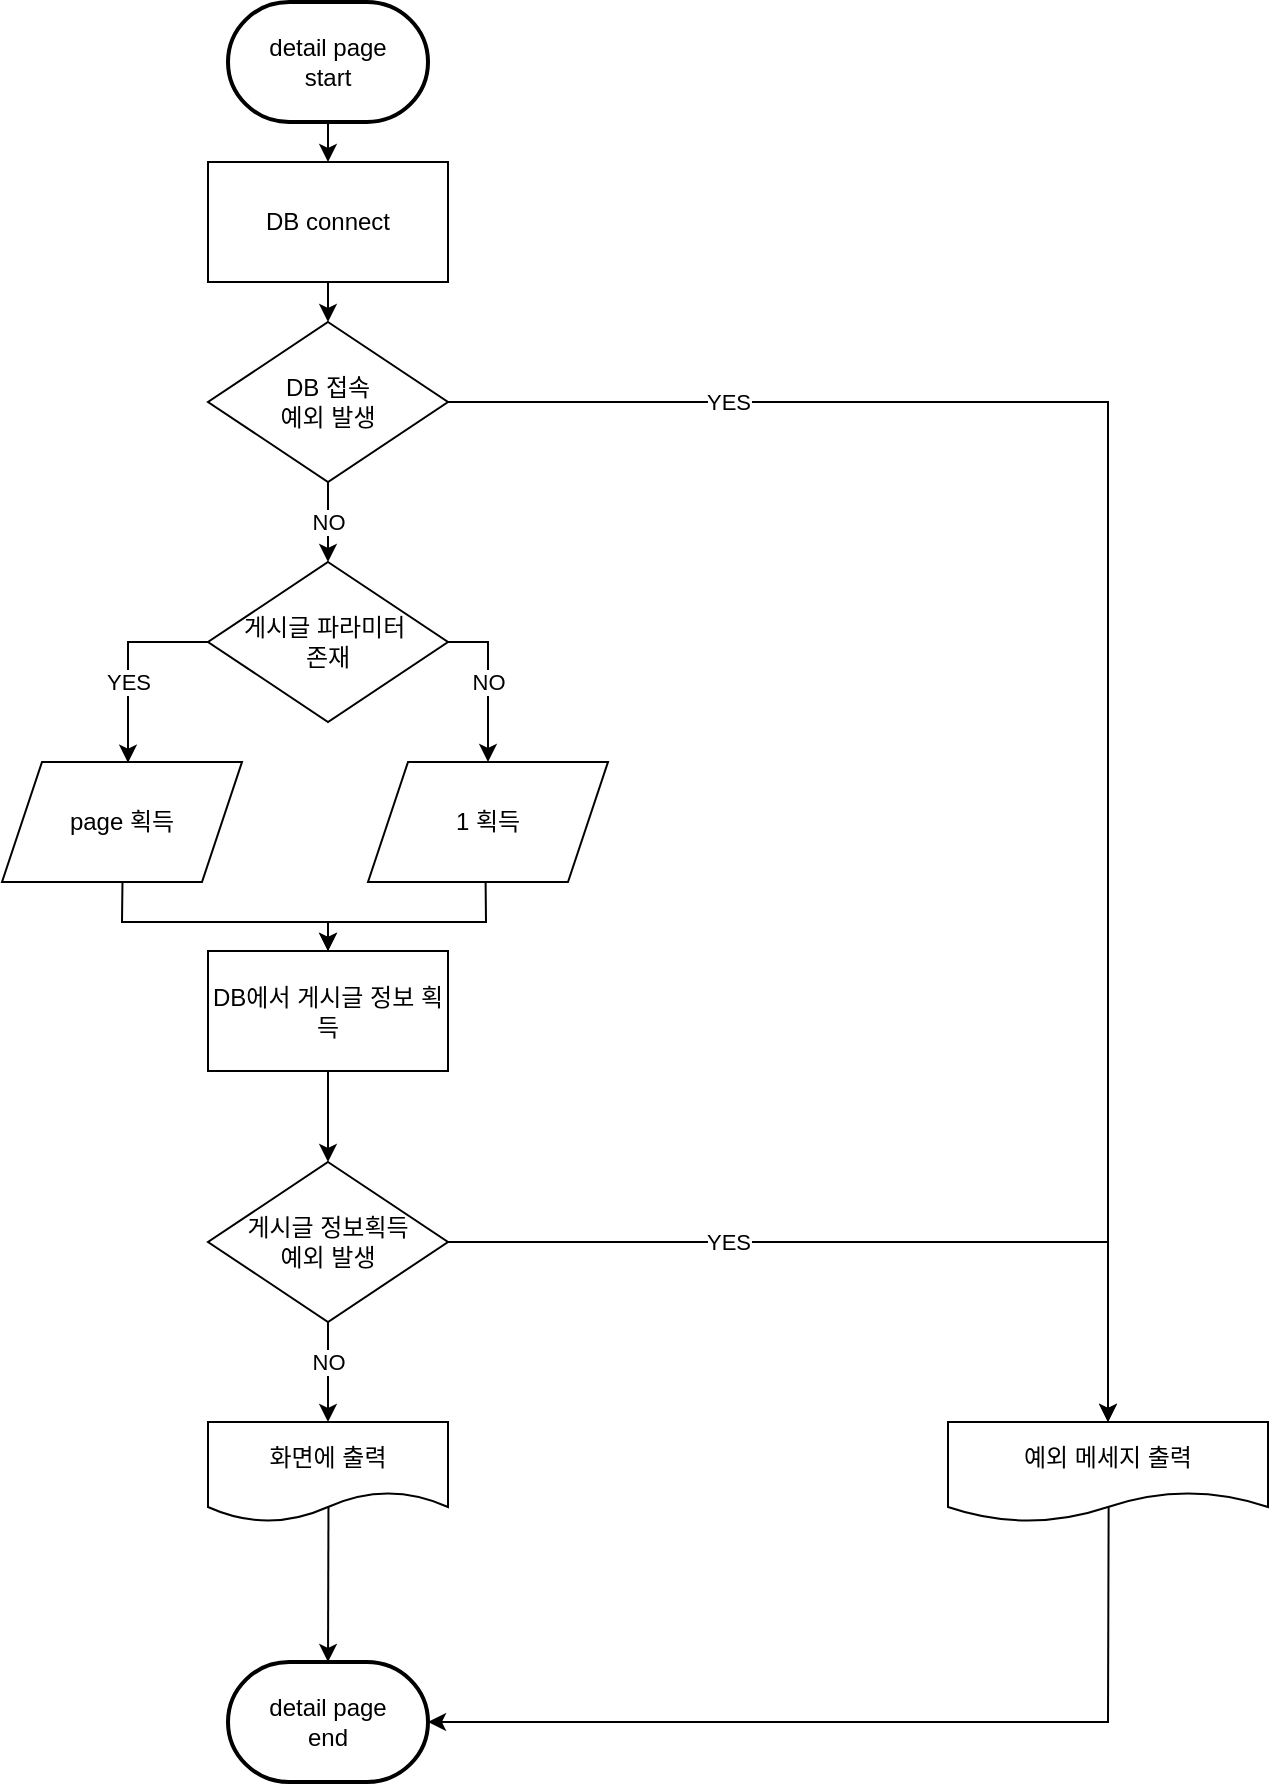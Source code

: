 <mxfile version="24.2.1" type="device">
  <diagram name="페이지-1" id="y8gGl4Y-MKy4U1DairdH">
    <mxGraphModel dx="1793" dy="975" grid="1" gridSize="10" guides="1" tooltips="1" connect="1" arrows="1" fold="1" page="1" pageScale="1" pageWidth="827" pageHeight="1169" math="0" shadow="0">
      <root>
        <mxCell id="0" />
        <mxCell id="1" parent="0" />
        <mxCell id="zj3736yOqBhiVETBMeea-3" value="detail page&lt;div&gt;start&lt;/div&gt;" style="strokeWidth=2;html=1;shape=mxgraph.flowchart.terminator;whiteSpace=wrap;" vertex="1" parent="1">
          <mxGeometry x="193" y="110" width="100" height="60" as="geometry" />
        </mxCell>
        <mxCell id="zj3736yOqBhiVETBMeea-4" value="DB connect" style="rounded=0;whiteSpace=wrap;html=1;" vertex="1" parent="1">
          <mxGeometry x="183" y="190" width="120" height="60" as="geometry" />
        </mxCell>
        <mxCell id="zj3736yOqBhiVETBMeea-5" value="" style="endArrow=classic;html=1;rounded=0;exitX=0.5;exitY=1;exitDx=0;exitDy=0;exitPerimeter=0;entryX=0.5;entryY=0;entryDx=0;entryDy=0;" edge="1" parent="1" source="zj3736yOqBhiVETBMeea-3" target="zj3736yOqBhiVETBMeea-4">
          <mxGeometry width="50" height="50" relative="1" as="geometry">
            <mxPoint x="333" y="520" as="sourcePoint" />
            <mxPoint x="383" y="470" as="targetPoint" />
          </mxGeometry>
        </mxCell>
        <mxCell id="zj3736yOqBhiVETBMeea-6" value="DB 접속&lt;div&gt;예외 발생&lt;/div&gt;" style="rhombus;whiteSpace=wrap;html=1;" vertex="1" parent="1">
          <mxGeometry x="183" y="270" width="120" height="80" as="geometry" />
        </mxCell>
        <mxCell id="zj3736yOqBhiVETBMeea-7" value="" style="endArrow=classic;html=1;rounded=0;exitX=0.5;exitY=1;exitDx=0;exitDy=0;" edge="1" parent="1" source="zj3736yOqBhiVETBMeea-4" target="zj3736yOqBhiVETBMeea-6">
          <mxGeometry width="50" height="50" relative="1" as="geometry">
            <mxPoint x="263" y="460" as="sourcePoint" />
            <mxPoint x="313" y="410" as="targetPoint" />
          </mxGeometry>
        </mxCell>
        <mxCell id="zj3736yOqBhiVETBMeea-8" value="게시글 파라미터&amp;nbsp;&lt;div&gt;존재&lt;/div&gt;" style="rhombus;whiteSpace=wrap;html=1;" vertex="1" parent="1">
          <mxGeometry x="183" y="390" width="120" height="80" as="geometry" />
        </mxCell>
        <mxCell id="zj3736yOqBhiVETBMeea-9" value="page 획득" style="shape=parallelogram;perimeter=parallelogramPerimeter;whiteSpace=wrap;html=1;fixedSize=1;" vertex="1" parent="1">
          <mxGeometry x="80" y="490" width="120" height="60" as="geometry" />
        </mxCell>
        <mxCell id="zj3736yOqBhiVETBMeea-11" value="1 획득" style="shape=parallelogram;perimeter=parallelogramPerimeter;whiteSpace=wrap;html=1;fixedSize=1;" vertex="1" parent="1">
          <mxGeometry x="263" y="490" width="120" height="60" as="geometry" />
        </mxCell>
        <mxCell id="zj3736yOqBhiVETBMeea-12" value="DB에서 게시글 정보 획득" style="rounded=0;whiteSpace=wrap;html=1;" vertex="1" parent="1">
          <mxGeometry x="183" y="584.5" width="120" height="60" as="geometry" />
        </mxCell>
        <mxCell id="zj3736yOqBhiVETBMeea-14" value="게시글 정보획득&lt;div&gt;예외 발생&lt;/div&gt;" style="rhombus;whiteSpace=wrap;html=1;" vertex="1" parent="1">
          <mxGeometry x="183" y="690" width="120" height="80" as="geometry" />
        </mxCell>
        <mxCell id="zj3736yOqBhiVETBMeea-15" value="화면에 출력" style="shape=document;whiteSpace=wrap;html=1;boundedLbl=1;" vertex="1" parent="1">
          <mxGeometry x="183" y="820" width="120" height="50" as="geometry" />
        </mxCell>
        <mxCell id="zj3736yOqBhiVETBMeea-16" value="" style="endArrow=classic;html=1;rounded=0;exitX=0.5;exitY=1;exitDx=0;exitDy=0;entryX=0.5;entryY=0;entryDx=0;entryDy=0;" edge="1" parent="1" source="zj3736yOqBhiVETBMeea-6" target="zj3736yOqBhiVETBMeea-8">
          <mxGeometry relative="1" as="geometry">
            <mxPoint x="173" y="490" as="sourcePoint" />
            <mxPoint x="273" y="490" as="targetPoint" />
          </mxGeometry>
        </mxCell>
        <mxCell id="zj3736yOqBhiVETBMeea-17" value="NO" style="edgeLabel;resizable=0;html=1;;align=center;verticalAlign=middle;" connectable="0" vertex="1" parent="zj3736yOqBhiVETBMeea-16">
          <mxGeometry relative="1" as="geometry" />
        </mxCell>
        <mxCell id="zj3736yOqBhiVETBMeea-18" value="예외 메세지 출력" style="shape=document;whiteSpace=wrap;html=1;boundedLbl=1;" vertex="1" parent="1">
          <mxGeometry x="553" y="820" width="160" height="50" as="geometry" />
        </mxCell>
        <mxCell id="zj3736yOqBhiVETBMeea-19" value="" style="endArrow=classic;html=1;rounded=0;exitX=1;exitY=0.5;exitDx=0;exitDy=0;entryX=0.5;entryY=0;entryDx=0;entryDy=0;" edge="1" parent="1" source="zj3736yOqBhiVETBMeea-6" target="zj3736yOqBhiVETBMeea-18">
          <mxGeometry relative="1" as="geometry">
            <mxPoint x="353" y="520" as="sourcePoint" />
            <mxPoint x="453" y="520" as="targetPoint" />
            <Array as="points">
              <mxPoint x="633" y="310" />
            </Array>
          </mxGeometry>
        </mxCell>
        <mxCell id="zj3736yOqBhiVETBMeea-20" value="YES" style="edgeLabel;resizable=0;html=1;;align=center;verticalAlign=middle;" connectable="0" vertex="1" parent="zj3736yOqBhiVETBMeea-19">
          <mxGeometry relative="1" as="geometry">
            <mxPoint x="-190" y="-90" as="offset" />
          </mxGeometry>
        </mxCell>
        <mxCell id="zj3736yOqBhiVETBMeea-21" value="detail page&lt;div&gt;end&lt;/div&gt;" style="strokeWidth=2;html=1;shape=mxgraph.flowchart.terminator;whiteSpace=wrap;" vertex="1" parent="1">
          <mxGeometry x="193" y="940" width="100" height="60" as="geometry" />
        </mxCell>
        <mxCell id="zj3736yOqBhiVETBMeea-22" value="" style="endArrow=classic;html=1;rounded=0;exitX=1;exitY=0.5;exitDx=0;exitDy=0;entryX=0.5;entryY=0;entryDx=0;entryDy=0;" edge="1" parent="1" source="zj3736yOqBhiVETBMeea-8" target="zj3736yOqBhiVETBMeea-11">
          <mxGeometry relative="1" as="geometry">
            <mxPoint x="563" y="560" as="sourcePoint" />
            <mxPoint x="663" y="560" as="targetPoint" />
            <Array as="points">
              <mxPoint x="323" y="430" />
            </Array>
          </mxGeometry>
        </mxCell>
        <mxCell id="zj3736yOqBhiVETBMeea-23" value="NO" style="edgeLabel;resizable=0;html=1;;align=center;verticalAlign=middle;" connectable="0" vertex="1" parent="zj3736yOqBhiVETBMeea-22">
          <mxGeometry relative="1" as="geometry" />
        </mxCell>
        <mxCell id="zj3736yOqBhiVETBMeea-24" value="" style="endArrow=classic;html=1;rounded=0;exitX=0;exitY=0.5;exitDx=0;exitDy=0;entryX=0.525;entryY=0.006;entryDx=0;entryDy=0;entryPerimeter=0;" edge="1" parent="1" source="zj3736yOqBhiVETBMeea-8" target="zj3736yOqBhiVETBMeea-9">
          <mxGeometry relative="1" as="geometry">
            <mxPoint x="203" y="490" as="sourcePoint" />
            <mxPoint x="143" y="490" as="targetPoint" />
            <Array as="points">
              <mxPoint x="143" y="430" />
            </Array>
          </mxGeometry>
        </mxCell>
        <mxCell id="zj3736yOqBhiVETBMeea-25" value="YES" style="edgeLabel;resizable=0;html=1;;align=center;verticalAlign=middle;" connectable="0" vertex="1" parent="zj3736yOqBhiVETBMeea-24">
          <mxGeometry relative="1" as="geometry">
            <mxPoint y="10" as="offset" />
          </mxGeometry>
        </mxCell>
        <mxCell id="zj3736yOqBhiVETBMeea-26" value="" style="endArrow=classic;html=1;rounded=0;exitX=0.502;exitY=1;exitDx=0;exitDy=0;entryX=0.5;entryY=0;entryDx=0;entryDy=0;exitPerimeter=0;" edge="1" parent="1" source="zj3736yOqBhiVETBMeea-9" target="zj3736yOqBhiVETBMeea-12">
          <mxGeometry width="50" height="50" relative="1" as="geometry">
            <mxPoint x="140.36" y="550.78" as="sourcePoint" />
            <mxPoint x="303" y="530" as="targetPoint" />
            <Array as="points">
              <mxPoint x="140" y="570" />
              <mxPoint x="243" y="570" />
            </Array>
          </mxGeometry>
        </mxCell>
        <mxCell id="zj3736yOqBhiVETBMeea-27" value="" style="endArrow=classic;html=1;rounded=0;exitX=0.49;exitY=1.001;exitDx=0;exitDy=0;entryX=0.5;entryY=0;entryDx=0;entryDy=0;exitPerimeter=0;" edge="1" parent="1" source="zj3736yOqBhiVETBMeea-11" target="zj3736yOqBhiVETBMeea-12">
          <mxGeometry width="50" height="50" relative="1" as="geometry">
            <mxPoint x="253" y="580" as="sourcePoint" />
            <mxPoint x="303" y="530" as="targetPoint" />
            <Array as="points">
              <mxPoint x="322" y="570" />
              <mxPoint x="243" y="570" />
            </Array>
          </mxGeometry>
        </mxCell>
        <mxCell id="zj3736yOqBhiVETBMeea-28" value="" style="endArrow=classic;html=1;rounded=0;exitX=0.5;exitY=1;exitDx=0;exitDy=0;entryX=0.5;entryY=0;entryDx=0;entryDy=0;" edge="1" parent="1" source="zj3736yOqBhiVETBMeea-12" target="zj3736yOqBhiVETBMeea-14">
          <mxGeometry width="50" height="50" relative="1" as="geometry">
            <mxPoint x="283" y="690" as="sourcePoint" />
            <mxPoint x="333" y="640" as="targetPoint" />
          </mxGeometry>
        </mxCell>
        <mxCell id="zj3736yOqBhiVETBMeea-29" value="" style="endArrow=classic;html=1;rounded=0;exitX=0.5;exitY=1;exitDx=0;exitDy=0;entryX=0.5;entryY=0;entryDx=0;entryDy=0;" edge="1" parent="1" source="zj3736yOqBhiVETBMeea-14" target="zj3736yOqBhiVETBMeea-15">
          <mxGeometry relative="1" as="geometry">
            <mxPoint x="243" y="740" as="sourcePoint" />
            <mxPoint x="343" y="740" as="targetPoint" />
          </mxGeometry>
        </mxCell>
        <mxCell id="zj3736yOqBhiVETBMeea-30" value="NO" style="edgeLabel;resizable=0;html=1;;align=center;verticalAlign=middle;" connectable="0" vertex="1" parent="zj3736yOqBhiVETBMeea-29">
          <mxGeometry relative="1" as="geometry">
            <mxPoint y="-5" as="offset" />
          </mxGeometry>
        </mxCell>
        <mxCell id="zj3736yOqBhiVETBMeea-31" value="" style="endArrow=classic;html=1;rounded=0;exitX=1;exitY=0.5;exitDx=0;exitDy=0;entryX=0.5;entryY=0;entryDx=0;entryDy=0;" edge="1" parent="1" source="zj3736yOqBhiVETBMeea-14" target="zj3736yOqBhiVETBMeea-18">
          <mxGeometry relative="1" as="geometry">
            <mxPoint x="443" y="790" as="sourcePoint" />
            <mxPoint x="543" y="790" as="targetPoint" />
            <Array as="points">
              <mxPoint x="633" y="730" />
            </Array>
          </mxGeometry>
        </mxCell>
        <mxCell id="zj3736yOqBhiVETBMeea-32" value="YES" style="edgeLabel;resizable=0;html=1;;align=center;verticalAlign=middle;" connectable="0" vertex="1" parent="zj3736yOqBhiVETBMeea-31">
          <mxGeometry relative="1" as="geometry">
            <mxPoint x="-70" as="offset" />
          </mxGeometry>
        </mxCell>
        <mxCell id="zj3736yOqBhiVETBMeea-33" value="" style="endArrow=classic;html=1;rounded=0;exitX=0.502;exitY=0.851;exitDx=0;exitDy=0;exitPerimeter=0;entryX=0.5;entryY=0;entryDx=0;entryDy=0;entryPerimeter=0;" edge="1" parent="1" source="zj3736yOqBhiVETBMeea-15" target="zj3736yOqBhiVETBMeea-21">
          <mxGeometry width="50" height="50" relative="1" as="geometry">
            <mxPoint x="463" y="810" as="sourcePoint" />
            <mxPoint x="513" y="760" as="targetPoint" />
          </mxGeometry>
        </mxCell>
        <mxCell id="zj3736yOqBhiVETBMeea-34" value="" style="endArrow=classic;html=1;rounded=0;exitX=0.502;exitY=0.845;exitDx=0;exitDy=0;exitPerimeter=0;entryX=1;entryY=0.5;entryDx=0;entryDy=0;entryPerimeter=0;" edge="1" parent="1" source="zj3736yOqBhiVETBMeea-18" target="zj3736yOqBhiVETBMeea-21">
          <mxGeometry width="50" height="50" relative="1" as="geometry">
            <mxPoint x="433" y="900" as="sourcePoint" />
            <mxPoint x="483" y="850" as="targetPoint" />
            <Array as="points">
              <mxPoint x="633" y="970" />
            </Array>
          </mxGeometry>
        </mxCell>
      </root>
    </mxGraphModel>
  </diagram>
</mxfile>

